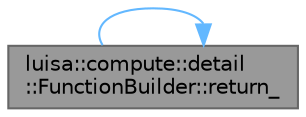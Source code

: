 digraph "luisa::compute::detail::FunctionBuilder::return_"
{
 // LATEX_PDF_SIZE
  bgcolor="transparent";
  edge [fontname=Helvetica,fontsize=10,labelfontname=Helvetica,labelfontsize=10];
  node [fontname=Helvetica,fontsize=10,shape=box,height=0.2,width=0.4];
  rankdir="LR";
  Node1 [id="Node000001",label="luisa::compute::detail\l::FunctionBuilder::return_",height=0.2,width=0.4,color="gray40", fillcolor="grey60", style="filled", fontcolor="black",tooltip="Add return statement"];
  Node1 -> Node1 [id="edge1_Node000001_Node000001",color="steelblue1",style="solid",tooltip=" "];
}

